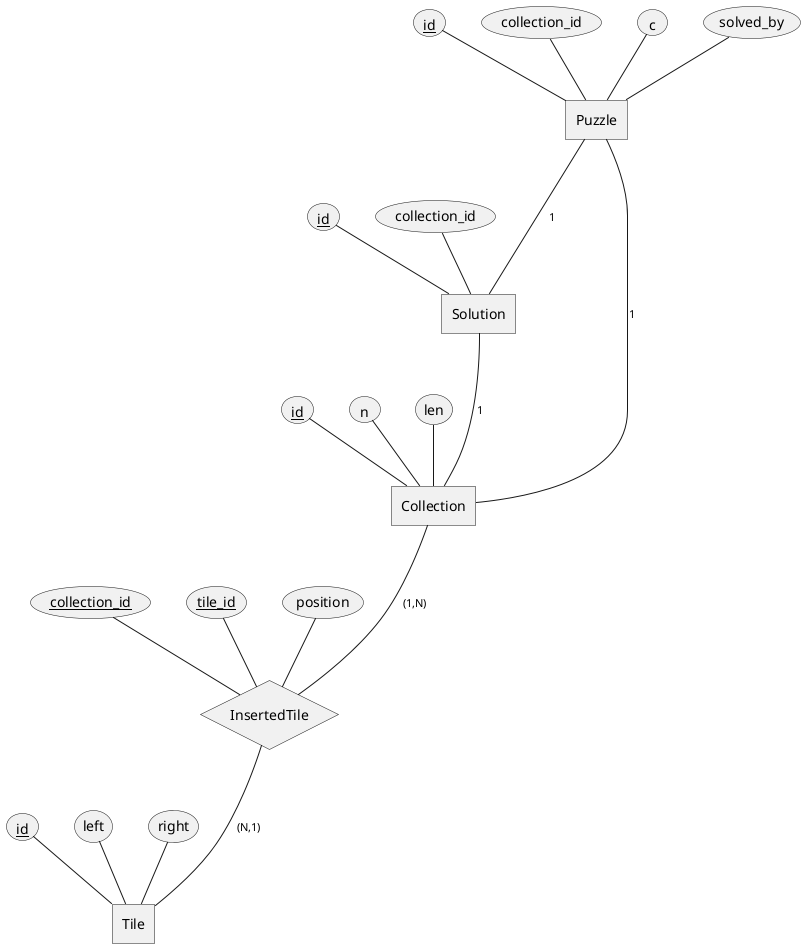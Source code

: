 @startchen db-schema
entity Puzzle {
    id <<key>>
    collection_id
    c
    solved_by
}
entity Solution {
    id <<key>>
    collection_id
}
entity Collection {
    id <<key>>
    n
    len
}
entity Tile {
    id <<key>>
    left
    right
}
relationship InsertedTile {
    collection_id <<key>>
    tile_id <<key>>
    position
}

Puzzle -1- Collection
Puzzle -1- Solution
Solution -1- Collection
Collection -(1,N)- InsertedTile
InsertedTile -(N,1)- Tile

@endchen